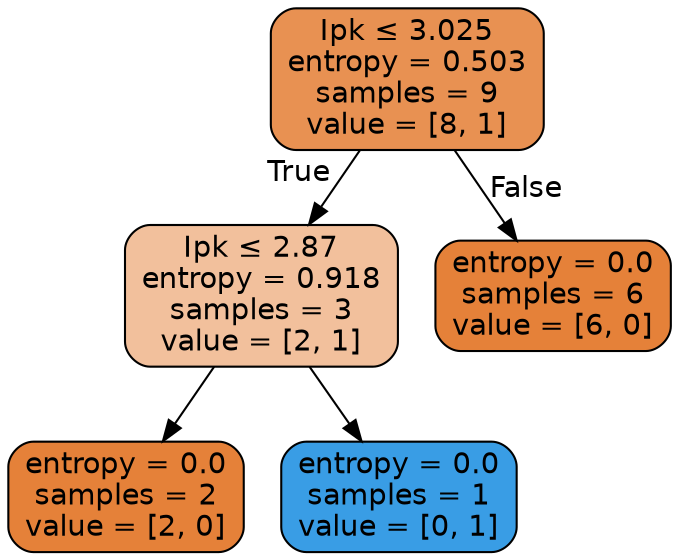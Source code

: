 digraph Tree {
node [shape=box, style="filled, rounded", color="black", fontname="helvetica"] ;
edge [fontname="helvetica"] ;
0 [label=<Ipk &le; 3.025<br/>entropy = 0.503<br/>samples = 9<br/>value = [8, 1]>, fillcolor="#e89152"] ;
1 [label=<Ipk &le; 2.87<br/>entropy = 0.918<br/>samples = 3<br/>value = [2, 1]>, fillcolor="#f2c09c"] ;
0 -> 1 [labeldistance=2.5, labelangle=45, headlabel="True"] ;
2 [label=<entropy = 0.0<br/>samples = 2<br/>value = [2, 0]>, fillcolor="#e58139"] ;
1 -> 2 ;
3 [label=<entropy = 0.0<br/>samples = 1<br/>value = [0, 1]>, fillcolor="#399de5"] ;
1 -> 3 ;
4 [label=<entropy = 0.0<br/>samples = 6<br/>value = [6, 0]>, fillcolor="#e58139"] ;
0 -> 4 [labeldistance=2.5, labelangle=-45, headlabel="False"] ;
}